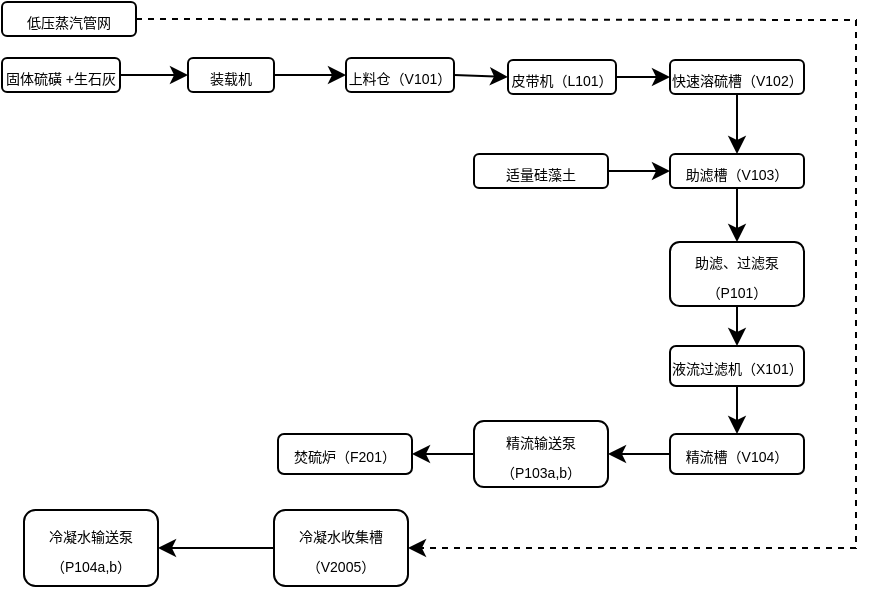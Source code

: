 <mxfile version="28.1.1" pages="3">
  <diagram name="熔硫" id="gA8q7avwRrpRbDtcXes5">
    <mxGraphModel dx="536" dy="381" grid="0" gridSize="10" guides="1" tooltips="1" connect="1" arrows="1" fold="1" page="1" pageScale="1" pageWidth="827" pageHeight="1169" math="0" shadow="0">
      <root>
        <mxCell id="0" />
        <mxCell id="1" parent="0" />
        <mxCell id="WBcMtoC_5MCELgaeJtg4-2" value="&lt;font style=&quot;font-size: 7px;&quot;&gt;固体硫磺 +生石灰&lt;/font&gt;" style="rounded=1;whiteSpace=wrap;html=1;align=center;" vertex="1" parent="1">
          <mxGeometry x="196" y="299" width="59" height="17" as="geometry" />
        </mxCell>
        <mxCell id="WBcMtoC_5MCELgaeJtg4-4" value="&lt;font style=&quot;font-size: 7px;&quot;&gt;装载机&lt;/font&gt;" style="rounded=1;whiteSpace=wrap;html=1;align=center;" vertex="1" parent="1">
          <mxGeometry x="289" y="299" width="43" height="17" as="geometry" />
        </mxCell>
        <mxCell id="WBcMtoC_5MCELgaeJtg4-5" value="" style="endArrow=classic;html=1;rounded=0;exitX=1;exitY=0.5;exitDx=0;exitDy=0;entryX=0;entryY=0.5;entryDx=0;entryDy=0;fontSize=6;" edge="1" parent="1" source="WBcMtoC_5MCELgaeJtg4-2" target="WBcMtoC_5MCELgaeJtg4-4">
          <mxGeometry width="50" height="50" relative="1" as="geometry">
            <mxPoint x="344" y="446" as="sourcePoint" />
            <mxPoint x="394" y="396" as="targetPoint" />
          </mxGeometry>
        </mxCell>
        <mxCell id="WBcMtoC_5MCELgaeJtg4-6" value="&lt;font style=&quot;font-size: 7px;&quot;&gt;上料仓（V101）&lt;/font&gt;" style="rounded=1;whiteSpace=wrap;html=1;align=center;" vertex="1" parent="1">
          <mxGeometry x="368" y="299" width="54" height="17" as="geometry" />
        </mxCell>
        <mxCell id="WBcMtoC_5MCELgaeJtg4-7" value="" style="endArrow=classic;html=1;rounded=0;entryX=0;entryY=0.5;entryDx=0;entryDy=0;exitX=1;exitY=0.5;exitDx=0;exitDy=0;" edge="1" parent="1" source="WBcMtoC_5MCELgaeJtg4-4" target="WBcMtoC_5MCELgaeJtg4-6">
          <mxGeometry width="50" height="50" relative="1" as="geometry">
            <mxPoint x="331" y="309" as="sourcePoint" />
            <mxPoint x="394" y="396" as="targetPoint" />
          </mxGeometry>
        </mxCell>
        <mxCell id="WBcMtoC_5MCELgaeJtg4-8" value="&lt;span style=&quot;font-size: 7px;&quot;&gt;皮带机（L101）&lt;/span&gt;" style="rounded=1;whiteSpace=wrap;html=1;align=center;" vertex="1" parent="1">
          <mxGeometry x="449" y="300" width="54" height="17" as="geometry" />
        </mxCell>
        <mxCell id="WBcMtoC_5MCELgaeJtg4-10" value="" style="endArrow=classic;html=1;rounded=0;exitX=1;exitY=0.5;exitDx=0;exitDy=0;entryX=0;entryY=0.5;entryDx=0;entryDy=0;" edge="1" parent="1" source="WBcMtoC_5MCELgaeJtg4-6" target="WBcMtoC_5MCELgaeJtg4-8">
          <mxGeometry width="50" height="50" relative="1" as="geometry">
            <mxPoint x="383" y="446" as="sourcePoint" />
            <mxPoint x="446" y="309" as="targetPoint" />
          </mxGeometry>
        </mxCell>
        <mxCell id="WBcMtoC_5MCELgaeJtg4-13" value="&lt;span style=&quot;font-size: 7px;&quot;&gt;快速溶硫槽（V102）&lt;/span&gt;" style="rounded=1;whiteSpace=wrap;html=1;align=center;" vertex="1" parent="1">
          <mxGeometry x="530" y="300" width="67" height="17" as="geometry" />
        </mxCell>
        <mxCell id="WBcMtoC_5MCELgaeJtg4-14" value="" style="endArrow=classic;html=1;rounded=0;exitX=1;exitY=0.5;exitDx=0;exitDy=0;entryX=0;entryY=0.5;entryDx=0;entryDy=0;" edge="1" parent="1" source="WBcMtoC_5MCELgaeJtg4-8" target="WBcMtoC_5MCELgaeJtg4-13">
          <mxGeometry width="50" height="50" relative="1" as="geometry">
            <mxPoint x="374" y="458" as="sourcePoint" />
            <mxPoint x="424" y="408" as="targetPoint" />
          </mxGeometry>
        </mxCell>
        <mxCell id="WBcMtoC_5MCELgaeJtg4-15" value="&lt;span style=&quot;font-size: 7px;&quot;&gt;助滤槽（V103）&lt;/span&gt;" style="rounded=1;whiteSpace=wrap;html=1;align=center;" vertex="1" parent="1">
          <mxGeometry x="530" y="347" width="67" height="17" as="geometry" />
        </mxCell>
        <mxCell id="WBcMtoC_5MCELgaeJtg4-17" value="" style="endArrow=classic;html=1;rounded=0;exitX=0.5;exitY=1;exitDx=0;exitDy=0;entryX=0.5;entryY=0;entryDx=0;entryDy=0;" edge="1" parent="1" source="WBcMtoC_5MCELgaeJtg4-13" target="WBcMtoC_5MCELgaeJtg4-15">
          <mxGeometry width="50" height="50" relative="1" as="geometry">
            <mxPoint x="405" y="458" as="sourcePoint" />
            <mxPoint x="455" y="408" as="targetPoint" />
          </mxGeometry>
        </mxCell>
        <mxCell id="WBcMtoC_5MCELgaeJtg4-19" value="&lt;span style=&quot;font-size: 7px;&quot;&gt;适量硅藻土&lt;/span&gt;" style="rounded=1;whiteSpace=wrap;html=1;align=center;" vertex="1" parent="1">
          <mxGeometry x="432" y="347" width="67" height="17" as="geometry" />
        </mxCell>
        <mxCell id="WBcMtoC_5MCELgaeJtg4-20" value="" style="endArrow=classic;html=1;rounded=0;exitX=1;exitY=0.5;exitDx=0;exitDy=0;entryX=0;entryY=0.5;entryDx=0;entryDy=0;" edge="1" parent="1" source="WBcMtoC_5MCELgaeJtg4-19" target="WBcMtoC_5MCELgaeJtg4-15">
          <mxGeometry width="50" height="50" relative="1" as="geometry">
            <mxPoint x="405" y="458" as="sourcePoint" />
            <mxPoint x="527" y="354" as="targetPoint" />
          </mxGeometry>
        </mxCell>
        <mxCell id="WBcMtoC_5MCELgaeJtg4-21" value="&lt;span style=&quot;font-size: 7px;&quot;&gt;助滤、过滤泵（P101）&lt;/span&gt;" style="rounded=1;whiteSpace=wrap;html=1;align=center;" vertex="1" parent="1">
          <mxGeometry x="530" y="391" width="67" height="32" as="geometry" />
        </mxCell>
        <mxCell id="WBcMtoC_5MCELgaeJtg4-22" value="" style="endArrow=classic;html=1;rounded=0;exitX=0.5;exitY=1;exitDx=0;exitDy=0;entryX=0.5;entryY=0;entryDx=0;entryDy=0;" edge="1" parent="1" source="WBcMtoC_5MCELgaeJtg4-15" target="WBcMtoC_5MCELgaeJtg4-21">
          <mxGeometry width="50" height="50" relative="1" as="geometry">
            <mxPoint x="405" y="458" as="sourcePoint" />
            <mxPoint x="455" y="408" as="targetPoint" />
          </mxGeometry>
        </mxCell>
        <mxCell id="WBcMtoC_5MCELgaeJtg4-23" value="&lt;span style=&quot;font-size: 7px;&quot;&gt;液流过滤机（X101）&lt;/span&gt;" style="rounded=1;whiteSpace=wrap;html=1;align=center;" vertex="1" parent="1">
          <mxGeometry x="530" y="443" width="67" height="20" as="geometry" />
        </mxCell>
        <mxCell id="WBcMtoC_5MCELgaeJtg4-24" value="" style="endArrow=classic;html=1;rounded=0;exitX=0.5;exitY=1;exitDx=0;exitDy=0;entryX=0.5;entryY=0;entryDx=0;entryDy=0;" edge="1" parent="1" source="WBcMtoC_5MCELgaeJtg4-21" target="WBcMtoC_5MCELgaeJtg4-23">
          <mxGeometry width="50" height="50" relative="1" as="geometry">
            <mxPoint x="405" y="458" as="sourcePoint" />
            <mxPoint x="455" y="408" as="targetPoint" />
          </mxGeometry>
        </mxCell>
        <mxCell id="WBcMtoC_5MCELgaeJtg4-25" value="&lt;span style=&quot;font-size: 7px;&quot;&gt;精流槽（V104）&lt;/span&gt;" style="rounded=1;whiteSpace=wrap;html=1;align=center;" vertex="1" parent="1">
          <mxGeometry x="530" y="487" width="67" height="20" as="geometry" />
        </mxCell>
        <mxCell id="WBcMtoC_5MCELgaeJtg4-26" value="" style="endArrow=classic;html=1;rounded=0;exitX=0.5;exitY=1;exitDx=0;exitDy=0;entryX=0.5;entryY=0;entryDx=0;entryDy=0;" edge="1" parent="1" source="WBcMtoC_5MCELgaeJtg4-23" target="WBcMtoC_5MCELgaeJtg4-25">
          <mxGeometry width="50" height="50" relative="1" as="geometry">
            <mxPoint x="405" y="458" as="sourcePoint" />
            <mxPoint x="455" y="408" as="targetPoint" />
          </mxGeometry>
        </mxCell>
        <mxCell id="WBcMtoC_5MCELgaeJtg4-27" value="&lt;span style=&quot;font-size: 7px;&quot;&gt;精流输送泵（P103a,b）&lt;/span&gt;" style="rounded=1;whiteSpace=wrap;html=1;align=center;" vertex="1" parent="1">
          <mxGeometry x="432" y="480.5" width="67" height="33" as="geometry" />
        </mxCell>
        <mxCell id="WBcMtoC_5MCELgaeJtg4-29" value="" style="endArrow=classic;html=1;rounded=0;exitX=0;exitY=0.5;exitDx=0;exitDy=0;entryX=1;entryY=0.5;entryDx=0;entryDy=0;" edge="1" parent="1" source="WBcMtoC_5MCELgaeJtg4-25" target="WBcMtoC_5MCELgaeJtg4-27">
          <mxGeometry width="50" height="50" relative="1" as="geometry">
            <mxPoint x="405" y="458" as="sourcePoint" />
            <mxPoint x="455" y="408" as="targetPoint" />
          </mxGeometry>
        </mxCell>
        <mxCell id="WBcMtoC_5MCELgaeJtg4-30" value="&lt;span style=&quot;font-size: 7px;&quot;&gt;焚硫炉（F201）&lt;/span&gt;" style="rounded=1;whiteSpace=wrap;html=1;align=center;" vertex="1" parent="1">
          <mxGeometry x="334" y="487" width="67" height="20" as="geometry" />
        </mxCell>
        <mxCell id="WBcMtoC_5MCELgaeJtg4-31" value="" style="endArrow=classic;html=1;rounded=0;exitX=0;exitY=0.5;exitDx=0;exitDy=0;entryX=1;entryY=0.5;entryDx=0;entryDy=0;" edge="1" parent="1" source="WBcMtoC_5MCELgaeJtg4-27" target="WBcMtoC_5MCELgaeJtg4-30">
          <mxGeometry width="50" height="50" relative="1" as="geometry">
            <mxPoint x="405" y="458" as="sourcePoint" />
            <mxPoint x="455" y="408" as="targetPoint" />
          </mxGeometry>
        </mxCell>
        <mxCell id="WBcMtoC_5MCELgaeJtg4-32" value="&lt;span style=&quot;font-size: 7px;&quot;&gt;冷凝水收集槽（V2005）&lt;/span&gt;" style="rounded=1;whiteSpace=wrap;html=1;align=center;" vertex="1" parent="1">
          <mxGeometry x="332" y="525" width="67" height="38" as="geometry" />
        </mxCell>
        <mxCell id="WBcMtoC_5MCELgaeJtg4-34" value="&lt;span style=&quot;font-size: 7px;&quot;&gt;冷凝水输送泵（P104a,b）&lt;/span&gt;" style="rounded=1;whiteSpace=wrap;html=1;align=center;" vertex="1" parent="1">
          <mxGeometry x="207" y="525" width="67" height="38" as="geometry" />
        </mxCell>
        <mxCell id="WBcMtoC_5MCELgaeJtg4-36" value="&lt;span style=&quot;font-size: 7px;&quot;&gt;低压蒸汽管网&lt;/span&gt;" style="rounded=1;whiteSpace=wrap;html=1;align=center;" vertex="1" parent="1">
          <mxGeometry x="196" y="271" width="67" height="17" as="geometry" />
        </mxCell>
        <mxCell id="WBcMtoC_5MCELgaeJtg4-40" value="" style="endArrow=classic;html=1;rounded=0;exitX=1;exitY=0.5;exitDx=0;exitDy=0;entryX=1;entryY=0.5;entryDx=0;entryDy=0;dashed=1;" edge="1" parent="1" source="WBcMtoC_5MCELgaeJtg4-36" target="WBcMtoC_5MCELgaeJtg4-32">
          <mxGeometry width="50" height="50" relative="1" as="geometry">
            <mxPoint x="405" y="458" as="sourcePoint" />
            <mxPoint x="667" y="292" as="targetPoint" />
            <Array as="points">
              <mxPoint x="623" y="280" />
              <mxPoint x="623" y="544" />
            </Array>
          </mxGeometry>
        </mxCell>
        <mxCell id="WBcMtoC_5MCELgaeJtg4-41" value="" style="endArrow=classic;html=1;rounded=0;entryX=1;entryY=0.5;entryDx=0;entryDy=0;exitX=0;exitY=0.5;exitDx=0;exitDy=0;" edge="1" parent="1" source="WBcMtoC_5MCELgaeJtg4-32" target="WBcMtoC_5MCELgaeJtg4-34">
          <mxGeometry width="50" height="50" relative="1" as="geometry">
            <mxPoint x="405" y="458" as="sourcePoint" />
            <mxPoint x="455" y="408" as="targetPoint" />
          </mxGeometry>
        </mxCell>
      </root>
    </mxGraphModel>
  </diagram>
  <diagram id="FSTNYQ_2ghUaJdWXUDka" name="焚硫">
    <mxGraphModel dx="536" dy="381" grid="0" gridSize="10" guides="1" tooltips="1" connect="1" arrows="1" fold="1" page="1" pageScale="1" pageWidth="827" pageHeight="1169" math="0" shadow="0">
      <root>
        <mxCell id="0" />
        <mxCell id="1" parent="0" />
        <mxCell id="fjx8Qkg-eum4bkmbfZHA-3" value="" style="endArrow=classic;html=1;rounded=0;exitX=1;exitY=0.5;exitDx=0;exitDy=0;fontSize=6;entryX=0;entryY=0.5;entryDx=0;entryDy=0;" edge="1" parent="1" source="n6LXnC0xRCPWYRdvw0Mk-1" target="n6LXnC0xRCPWYRdvw0Mk-2">
          <mxGeometry width="50" height="50" relative="1" as="geometry">
            <mxPoint x="264" y="218.5" as="sourcePoint" />
            <mxPoint x="298" y="219" as="targetPoint" />
          </mxGeometry>
        </mxCell>
        <mxCell id="fjx8Qkg-eum4bkmbfZHA-4" value="&lt;font style=&quot;font-size: 7px;&quot;&gt;主风机（C301）&lt;/font&gt;" style="rounded=1;whiteSpace=wrap;html=1;align=center;" vertex="1" parent="1">
          <mxGeometry x="429" y="210" width="54" height="17" as="geometry" />
        </mxCell>
        <mxCell id="fjx8Qkg-eum4bkmbfZHA-5" value="" style="endArrow=classic;html=1;rounded=0;entryX=0;entryY=0.5;entryDx=0;entryDy=0;exitX=1;exitY=0.5;exitDx=0;exitDy=0;" edge="1" parent="1" source="n6LXnC0xRCPWYRdvw0Mk-2" target="fjx8Qkg-eum4bkmbfZHA-4">
          <mxGeometry width="50" height="50" relative="1" as="geometry">
            <mxPoint x="393" y="219" as="sourcePoint" />
            <mxPoint x="455" y="307" as="targetPoint" />
          </mxGeometry>
        </mxCell>
        <mxCell id="fjx8Qkg-eum4bkmbfZHA-6" value="&lt;span style=&quot;font-size: 7px;&quot;&gt;干燥塔（T401）&lt;/span&gt;" style="rounded=1;whiteSpace=wrap;html=1;align=center;" vertex="1" parent="1">
          <mxGeometry x="510" y="211" width="54" height="17" as="geometry" />
        </mxCell>
        <mxCell id="fjx8Qkg-eum4bkmbfZHA-7" value="" style="endArrow=classic;html=1;rounded=0;exitX=1;exitY=0.5;exitDx=0;exitDy=0;entryX=0;entryY=0.5;entryDx=0;entryDy=0;" edge="1" parent="1" source="fjx8Qkg-eum4bkmbfZHA-4" target="fjx8Qkg-eum4bkmbfZHA-6">
          <mxGeometry width="50" height="50" relative="1" as="geometry">
            <mxPoint x="444" y="357" as="sourcePoint" />
            <mxPoint x="507" y="220" as="targetPoint" />
          </mxGeometry>
        </mxCell>
        <mxCell id="fjx8Qkg-eum4bkmbfZHA-8" value="&lt;span style=&quot;font-size: 7px;&quot;&gt;废热锅炉（F202）&lt;/span&gt;" style="rounded=1;whiteSpace=wrap;html=1;align=center;" vertex="1" parent="1">
          <mxGeometry x="504" y="277" width="67" height="17" as="geometry" />
        </mxCell>
        <mxCell id="fjx8Qkg-eum4bkmbfZHA-10" value="&lt;span style=&quot;font-size: 7px;&quot;&gt;高温旁路阀（E301）&lt;/span&gt;" style="rounded=1;whiteSpace=wrap;html=1;align=center;" vertex="1" parent="1">
          <mxGeometry x="504" y="345" width="67" height="17" as="geometry" />
        </mxCell>
        <mxCell id="fjx8Qkg-eum4bkmbfZHA-11" value="" style="endArrow=classic;html=1;rounded=0;exitX=0.5;exitY=1;exitDx=0;exitDy=0;entryX=0.5;entryY=0;entryDx=0;entryDy=0;" edge="1" parent="1" source="fjx8Qkg-eum4bkmbfZHA-8" target="fjx8Qkg-eum4bkmbfZHA-10">
          <mxGeometry width="50" height="50" relative="1" as="geometry">
            <mxPoint x="443" y="445" as="sourcePoint" />
            <mxPoint x="493" y="395" as="targetPoint" />
          </mxGeometry>
        </mxCell>
        <mxCell id="n6LXnC0xRCPWYRdvw0Mk-1" value="&lt;span style=&quot;font-size: 7px;&quot;&gt;精流输送泵（P103a,b）&lt;/span&gt;" style="rounded=1;whiteSpace=wrap;html=1;align=center;" vertex="1" parent="1">
          <mxGeometry x="227" y="202" width="67" height="33" as="geometry" />
        </mxCell>
        <mxCell id="n6LXnC0xRCPWYRdvw0Mk-2" value="&lt;span style=&quot;font-size: 7px;&quot;&gt;焚硫炉（F201）&lt;/span&gt;" style="rounded=1;whiteSpace=wrap;html=1;align=center;" vertex="1" parent="1">
          <mxGeometry x="328" y="208.5" width="67" height="20" as="geometry" />
        </mxCell>
        <mxCell id="n6LXnC0xRCPWYRdvw0Mk-9" value="输送至磺枪&lt;div&gt;经机械雾化喷入&lt;/div&gt;" style="text;html=1;align=center;verticalAlign=middle;whiteSpace=wrap;rounded=0;fontSize=10;" vertex="1" parent="1">
          <mxGeometry x="266" y="158" width="89" height="30" as="geometry" />
        </mxCell>
        <mxCell id="n6LXnC0xRCPWYRdvw0Mk-10" value="&lt;div&gt;&lt;span style=&quot;font-family: 宋体;&quot;&gt;&lt;font&gt;&lt;b&gt;由主风机（C301）经干燥塔（T401）干燥后的空气混合焚烧&lt;/b&gt;&lt;/font&gt;&lt;/span&gt;&lt;/div&gt;" style="text;html=1;align=center;verticalAlign=middle;whiteSpace=wrap;rounded=0;fontSize=10;" vertex="1" parent="1">
          <mxGeometry x="414" y="158" width="156" height="30" as="geometry" />
        </mxCell>
        <mxCell id="n6LXnC0xRCPWYRdvw0Mk-11" value="" style="endArrow=classic;html=1;rounded=0;exitX=0.5;exitY=1;exitDx=0;exitDy=0;entryX=0.5;entryY=0;entryDx=0;entryDy=0;" edge="1" parent="1" source="fjx8Qkg-eum4bkmbfZHA-6" target="fjx8Qkg-eum4bkmbfZHA-8">
          <mxGeometry width="50" height="50" relative="1" as="geometry">
            <mxPoint x="408" y="352" as="sourcePoint" />
            <mxPoint x="458" y="302" as="targetPoint" />
          </mxGeometry>
        </mxCell>
        <mxCell id="n6LXnC0xRCPWYRdvw0Mk-12" value="&lt;div&gt;&lt;font&gt;&lt;b&gt;&lt;span style=&quot;font-family: 宋体;&quot;&gt;生成含 SO&lt;/span&gt;&lt;span style=&quot;font-family: 宋体;&quot;&gt;2&lt;/span&gt;&lt;span style=&quot;font-family: 宋体;&quot;&gt;9-10%&lt;br&gt;&lt;/span&gt;&lt;/b&gt;&lt;/font&gt;&lt;/div&gt;&lt;div&gt;&lt;span style=&quot;font-family: 宋体;&quot;&gt;&lt;font&gt;&lt;b&gt;约 1000℃的高温炉气进入废热锅炉（F202）回收热量&lt;/b&gt;&lt;/font&gt;&lt;/span&gt;&lt;/div&gt;" style="text;html=1;align=center;verticalAlign=middle;whiteSpace=wrap;rounded=0;fontSize=10;" vertex="1" parent="1">
          <mxGeometry x="545" y="238" width="156" height="30" as="geometry" />
        </mxCell>
        <mxCell id="n6LXnC0xRCPWYRdvw0Mk-13" value="&lt;div&gt;&lt;span style=&quot;font-family: 宋体;&quot;&gt;&lt;font&gt;&lt;b&gt;另一部分高温炉气通过 E301&lt;br/&gt;&lt;/b&gt;&lt;/font&gt;&lt;/span&gt;&lt;/div&gt;&lt;div&gt;&lt;span style=&quot;font-family: 宋体;&quot;&gt;&lt;font&gt;&lt;b&gt;高温旁路阀，调节 E301 出口温度在 420℃左右&lt;/b&gt;&lt;/font&gt;&lt;/span&gt;&lt;/div&gt;" style="text;html=1;align=center;verticalAlign=middle;whiteSpace=wrap;rounded=0;fontSize=10;" vertex="1" parent="1">
          <mxGeometry x="550" y="305" width="156" height="30" as="geometry" />
        </mxCell>
        <mxCell id="n6LXnC0xRCPWYRdvw0Mk-14" value="&lt;span style=&quot;font-size: 7px;&quot;&gt;F201&lt;/span&gt;" style="rounded=1;whiteSpace=wrap;html=1;align=center;" vertex="1" parent="1">
          <mxGeometry x="504" y="405" width="67" height="17" as="geometry" />
        </mxCell>
        <mxCell id="n6LXnC0xRCPWYRdvw0Mk-15" value="" style="endArrow=classic;html=1;rounded=0;entryX=0.5;entryY=0;entryDx=0;entryDy=0;exitX=0.5;exitY=1;exitDx=0;exitDy=0;" edge="1" parent="1" source="fjx8Qkg-eum4bkmbfZHA-10" target="n6LXnC0xRCPWYRdvw0Mk-14">
          <mxGeometry width="50" height="50" relative="1" as="geometry">
            <mxPoint x="473" y="355" as="sourcePoint" />
            <mxPoint x="523" y="305" as="targetPoint" />
          </mxGeometry>
        </mxCell>
        <mxCell id="n6LXnC0xRCPWYRdvw0Mk-16" value="&lt;div&gt;&lt;span style=&quot;font-family: 宋体;&quot;&gt;&lt;font&gt;&lt;b&gt;在 F201 中后部加入二次空气，强&lt;br/&gt;&lt;/b&gt;&lt;/font&gt;&lt;/span&gt;&lt;/div&gt;&lt;div&gt;&lt;span style=&quot;font-family: 宋体;&quot;&gt;&lt;font&gt;&lt;b&gt;化燃烧。&lt;/b&gt;&lt;/font&gt;&lt;/span&gt;&lt;/div&gt;" style="text;html=1;align=center;verticalAlign=middle;whiteSpace=wrap;rounded=0;fontSize=10;" vertex="1" parent="1">
          <mxGeometry x="550" y="367" width="156" height="30" as="geometry" />
        </mxCell>
      </root>
    </mxGraphModel>
  </diagram>
  <diagram id="TOacQm-d55D3TUGy7DyB" name="转化">
    <mxGraphModel dx="536" dy="381" grid="0" gridSize="10" guides="1" tooltips="1" connect="1" arrows="1" fold="1" page="1" pageScale="1" pageWidth="827" pageHeight="1169" math="0" shadow="0">
      <root>
        <mxCell id="0" />
        <mxCell id="1" parent="0" />
        <mxCell id="GKP_I2jnKU_a-lKC11bR-1" value="&lt;span style=&quot;font-size: 7px;&quot;&gt;余热锅炉（F202）&lt;/span&gt;" style="rounded=1;whiteSpace=wrap;html=1;align=center;" vertex="1" parent="1">
          <mxGeometry x="240" y="205" width="59" height="17" as="geometry" />
        </mxCell>
        <mxCell id="GKP_I2jnKU_a-lKC11bR-2" value="&lt;font style=&quot;font-size: 7px;&quot;&gt;转化器（R301）&lt;/font&gt;" style="rounded=1;whiteSpace=wrap;html=1;align=center;" vertex="1" parent="1">
          <mxGeometry x="358" y="205" width="56" height="17" as="geometry" />
        </mxCell>
        <mxCell id="GKP_I2jnKU_a-lKC11bR-3" value="" style="endArrow=classic;html=1;rounded=0;exitX=1;exitY=0.5;exitDx=0;exitDy=0;entryX=0;entryY=0.5;entryDx=0;entryDy=0;fontSize=6;" edge="1" parent="1" source="GKP_I2jnKU_a-lKC11bR-1" target="GKP_I2jnKU_a-lKC11bR-2">
          <mxGeometry width="50" height="50" relative="1" as="geometry">
            <mxPoint x="398" y="352" as="sourcePoint" />
            <mxPoint x="448" y="302" as="targetPoint" />
          </mxGeometry>
        </mxCell>
        <mxCell id="GKP_I2jnKU_a-lKC11bR-4" value="&lt;font style=&quot;font-size: 7px;&quot;&gt;高温过热器（E301）&lt;/font&gt;" style="rounded=1;whiteSpace=wrap;html=1;align=center;" vertex="1" parent="1">
          <mxGeometry x="450" y="197" width="54" height="33" as="geometry" />
        </mxCell>
        <mxCell id="GKP_I2jnKU_a-lKC11bR-5" value="" style="endArrow=classic;html=1;rounded=0;entryX=0;entryY=0.5;entryDx=0;entryDy=0;exitX=1;exitY=0.5;exitDx=0;exitDy=0;" edge="1" parent="1" source="GKP_I2jnKU_a-lKC11bR-2" target="GKP_I2jnKU_a-lKC11bR-4">
          <mxGeometry width="50" height="50" relative="1" as="geometry">
            <mxPoint x="391" y="215" as="sourcePoint" />
            <mxPoint x="454" y="302" as="targetPoint" />
          </mxGeometry>
        </mxCell>
        <mxCell id="GKP_I2jnKU_a-lKC11bR-6" value="&lt;span style=&quot;font-size: 7px;&quot;&gt;第二换热器（E302）&lt;/span&gt;" style="rounded=1;whiteSpace=wrap;html=1;align=center;" vertex="1" parent="1">
          <mxGeometry x="571" y="198" width="54" height="32" as="geometry" />
        </mxCell>
        <mxCell id="GKP_I2jnKU_a-lKC11bR-7" value="" style="endArrow=classic;html=1;rounded=0;exitX=1;exitY=0.5;exitDx=0;exitDy=0;entryX=0;entryY=0.5;entryDx=0;entryDy=0;" edge="1" parent="1" source="GKP_I2jnKU_a-lKC11bR-4" target="GKP_I2jnKU_a-lKC11bR-6">
          <mxGeometry width="50" height="50" relative="1" as="geometry">
            <mxPoint x="443" y="352" as="sourcePoint" />
            <mxPoint x="506" y="215" as="targetPoint" />
          </mxGeometry>
        </mxCell>
        <mxCell id="GKP_I2jnKU_a-lKC11bR-8" value="&lt;span style=&quot;font-size: 7px;&quot;&gt;快速溶硫槽（V102）&lt;/span&gt;" style="rounded=1;whiteSpace=wrap;html=1;align=center;" vertex="1" parent="1">
          <mxGeometry x="447" y="277" width="67" height="17" as="geometry" />
        </mxCell>
        <mxCell id="GKP_I2jnKU_a-lKC11bR-10" value="&lt;span style=&quot;font-size: 7px;&quot;&gt;助滤槽（V103）&lt;/span&gt;" style="rounded=1;whiteSpace=wrap;html=1;align=center;" vertex="1" parent="1">
          <mxGeometry x="447" y="324" width="67" height="17" as="geometry" />
        </mxCell>
        <mxCell id="GKP_I2jnKU_a-lKC11bR-11" value="" style="endArrow=classic;html=1;rounded=0;exitX=0.5;exitY=1;exitDx=0;exitDy=0;entryX=0.5;entryY=0;entryDx=0;entryDy=0;" edge="1" parent="1" source="GKP_I2jnKU_a-lKC11bR-8" target="GKP_I2jnKU_a-lKC11bR-10">
          <mxGeometry width="50" height="50" relative="1" as="geometry">
            <mxPoint x="322" y="435" as="sourcePoint" />
            <mxPoint x="372" y="385" as="targetPoint" />
          </mxGeometry>
        </mxCell>
        <mxCell id="GKP_I2jnKU_a-lKC11bR-14" value="&lt;span style=&quot;font-size: 7px;&quot;&gt;助滤、过滤泵（P101）&lt;/span&gt;" style="rounded=1;whiteSpace=wrap;html=1;align=center;" vertex="1" parent="1">
          <mxGeometry x="447" y="368" width="67" height="32" as="geometry" />
        </mxCell>
        <mxCell id="GKP_I2jnKU_a-lKC11bR-15" value="" style="endArrow=classic;html=1;rounded=0;exitX=0.5;exitY=1;exitDx=0;exitDy=0;entryX=0.5;entryY=0;entryDx=0;entryDy=0;" edge="1" parent="1" source="GKP_I2jnKU_a-lKC11bR-10" target="GKP_I2jnKU_a-lKC11bR-14">
          <mxGeometry width="50" height="50" relative="1" as="geometry">
            <mxPoint x="322" y="435" as="sourcePoint" />
            <mxPoint x="372" y="385" as="targetPoint" />
          </mxGeometry>
        </mxCell>
        <mxCell id="GKP_I2jnKU_a-lKC11bR-16" value="&lt;span style=&quot;font-size: 7px;&quot;&gt;液流过滤机（X101）&lt;/span&gt;" style="rounded=1;whiteSpace=wrap;html=1;align=center;" vertex="1" parent="1">
          <mxGeometry x="447" y="420" width="67" height="20" as="geometry" />
        </mxCell>
        <mxCell id="GKP_I2jnKU_a-lKC11bR-17" value="" style="endArrow=classic;html=1;rounded=0;exitX=0.5;exitY=1;exitDx=0;exitDy=0;entryX=0.5;entryY=0;entryDx=0;entryDy=0;" edge="1" parent="1" source="GKP_I2jnKU_a-lKC11bR-14" target="GKP_I2jnKU_a-lKC11bR-16">
          <mxGeometry width="50" height="50" relative="1" as="geometry">
            <mxPoint x="322" y="435" as="sourcePoint" />
            <mxPoint x="372" y="385" as="targetPoint" />
          </mxGeometry>
        </mxCell>
        <mxCell id="GKP_I2jnKU_a-lKC11bR-18" value="&lt;span style=&quot;font-size: 7px;&quot;&gt;精流槽（V104）&lt;/span&gt;" style="rounded=1;whiteSpace=wrap;html=1;align=center;" vertex="1" parent="1">
          <mxGeometry x="447" y="464" width="67" height="20" as="geometry" />
        </mxCell>
        <mxCell id="GKP_I2jnKU_a-lKC11bR-19" value="" style="endArrow=classic;html=1;rounded=0;exitX=0.5;exitY=1;exitDx=0;exitDy=0;entryX=0.5;entryY=0;entryDx=0;entryDy=0;" edge="1" parent="1" source="GKP_I2jnKU_a-lKC11bR-16" target="GKP_I2jnKU_a-lKC11bR-18">
          <mxGeometry width="50" height="50" relative="1" as="geometry">
            <mxPoint x="322" y="435" as="sourcePoint" />
            <mxPoint x="372" y="385" as="targetPoint" />
          </mxGeometry>
        </mxCell>
        <mxCell id="GKP_I2jnKU_a-lKC11bR-24" value="&lt;div&gt;&lt;font style=&quot;font-size: 10px;&quot;&gt;&lt;b&gt;&lt;span style=&quot;font-family: 宋体;&quot;&gt;从余热锅炉（F202）出来的温度 420℃左右、SO&lt;/span&gt;&lt;span style=&quot;font-family: 宋体;&quot;&gt;2 &lt;/span&gt;&lt;span style=&quot;font-family: 宋体;&quot;&gt;浓度在 10%左右的炉气进入&lt;br/&gt;&lt;/span&gt;&lt;/b&gt;&lt;/font&gt;&lt;/div&gt;&lt;div&gt;&lt;span style=&quot;font-family: 宋体;&quot;&gt;&lt;font style=&quot;font-size: 10px;&quot;&gt;&lt;b&gt;转化器(R301)一段&lt;/b&gt;&lt;/font&gt;&lt;/span&gt;&lt;/div&gt;" style="text;html=1;align=center;verticalAlign=middle;whiteSpace=wrap;rounded=0;" vertex="1" parent="1">
          <mxGeometry x="234" y="156" width="186" height="30" as="geometry" />
        </mxCell>
        <mxCell id="GKP_I2jnKU_a-lKC11bR-25" value="Text" style="text;html=1;align=center;verticalAlign=middle;whiteSpace=wrap;rounded=0;" vertex="1" parent="1">
          <mxGeometry x="284" y="294" width="60" height="30" as="geometry" />
        </mxCell>
      </root>
    </mxGraphModel>
  </diagram>
</mxfile>
